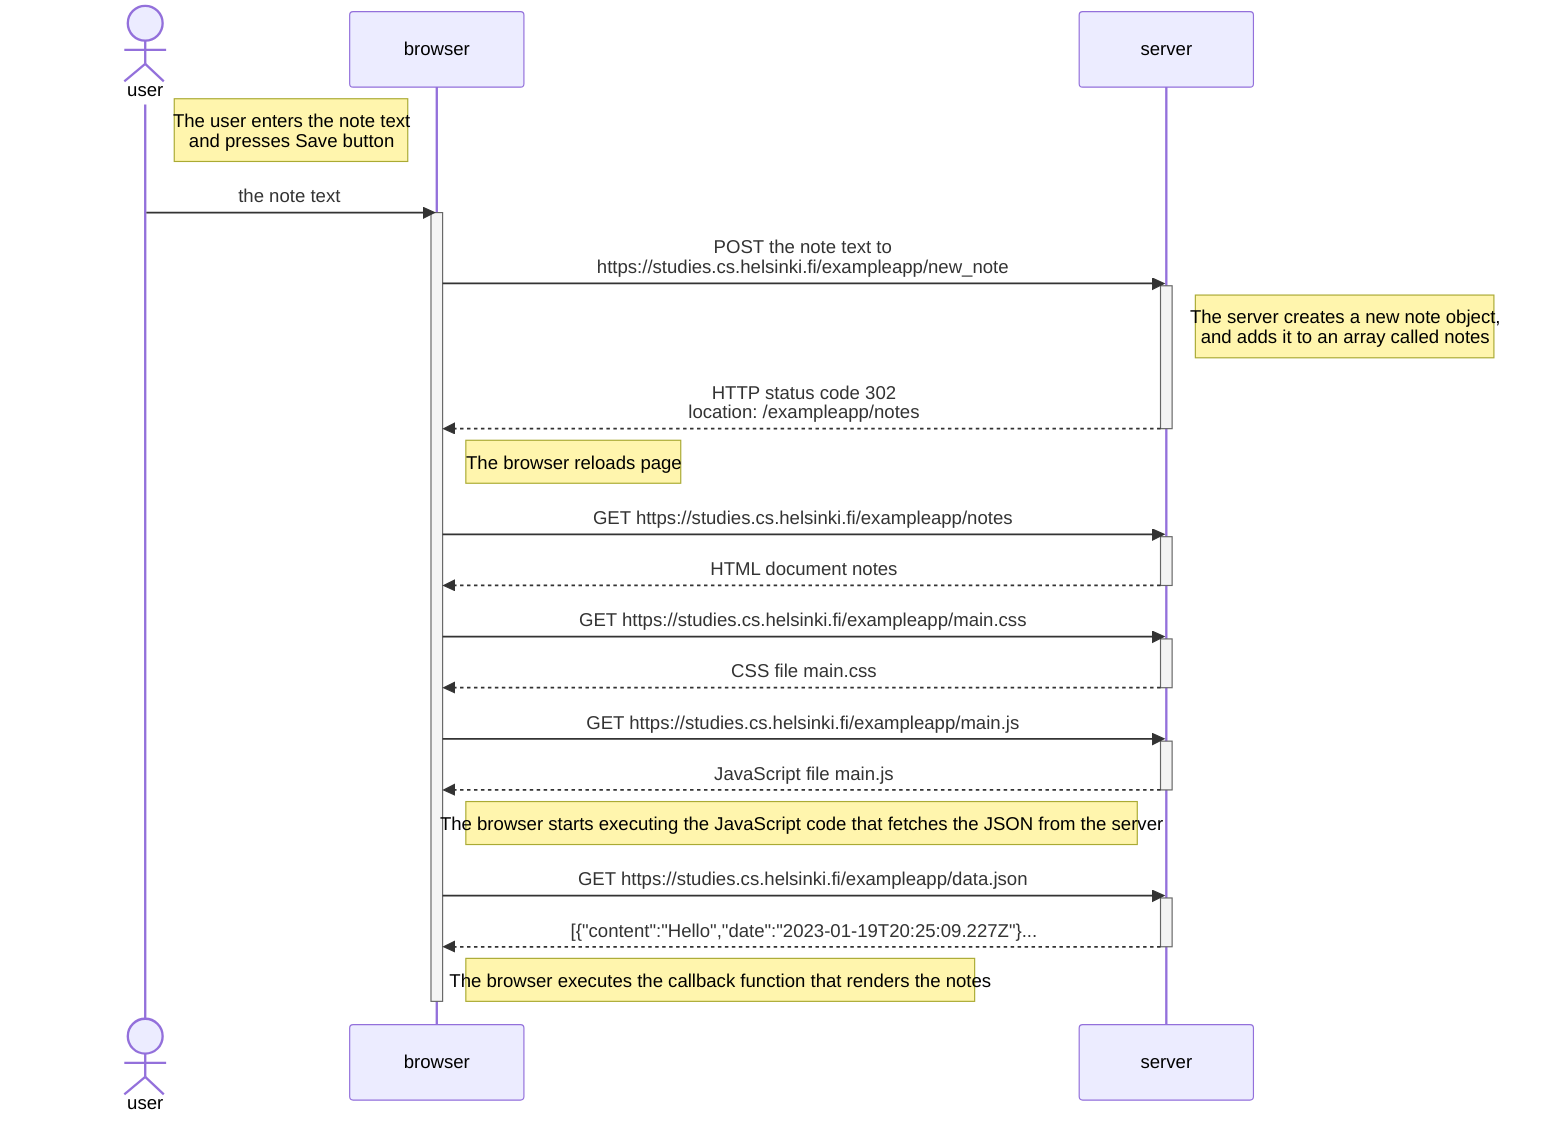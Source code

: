 sequenceDiagram
    actor user
    participant browser
    participant server

    Note right of user: The user enters the note text<br> and presses Save button
    user->>browser: the note text
    activate browser

    browser->>server: POST the note text to<br> https://studies.cs.helsinki.fi/exampleapp/new_note
    activate server
    Note right of server: The server creates a new note object, <br>and adds it to an array called notes
    server-->>browser: HTTP status code 302<br> location: /exampleapp/notes
    deactivate server

    Note right of browser: The browser reloads page

    browser->>server: GET https://studies.cs.helsinki.fi/exampleapp/notes
    activate server
    server-->>browser: HTML document notes
    deactivate server

    browser->>server: GET https://studies.cs.helsinki.fi/exampleapp/main.css
    activate server
    server-->>browser: CSS file main.css
    deactivate server

    browser->>server: GET https://studies.cs.helsinki.fi/exampleapp/main.js
    activate server
    server-->>browser: JavaScript file main.js
    deactivate server

Note right of browser: The browser starts executing the JavaScript code that fetches the JSON from the server

 browser->>server: GET https://studies.cs.helsinki.fi/exampleapp/data.json
    activate server
    server-->>browser: [{"content":"Hello","date":"2023-01-19T20:25:09.227Z"}...
    deactivate server

     Note right of browser: The browser executes the callback function that renders the notes 
    

    deactivate browser